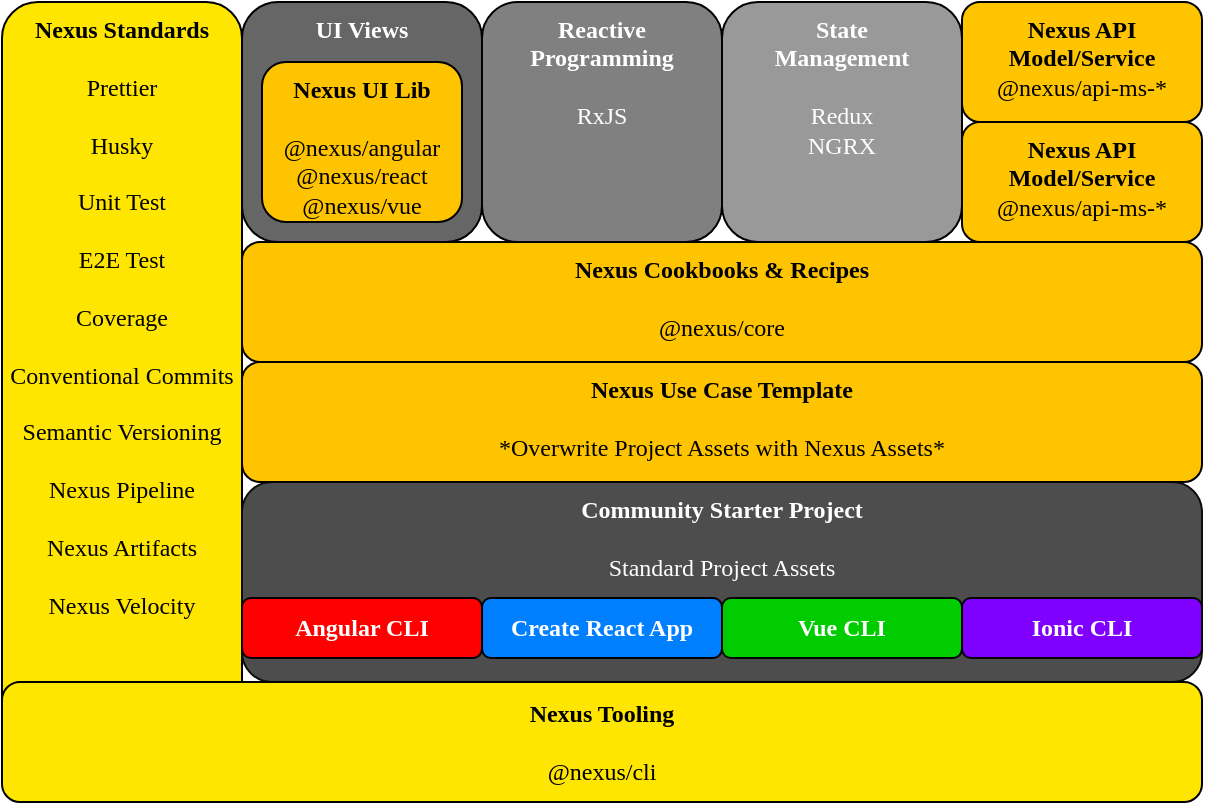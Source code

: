 <mxfile version="14.5.3" type="github">
  <diagram id="j0nWerrw2Snicfc2US4N" name="Page-1">
    <mxGraphModel dx="1554" dy="907" grid="1" gridSize="10" guides="1" tooltips="1" connect="1" arrows="1" fold="1" page="1" pageScale="1" pageWidth="850" pageHeight="1100" math="0" shadow="0">
      <root>
        <mxCell id="0" />
        <mxCell id="1" parent="0" />
        <mxCell id="zGtckxlxDOLURkBdo12I-1" value="&lt;b&gt;Nexus Standards&lt;/b&gt;&lt;br&gt;&lt;br&gt;Prettier&lt;br&gt;&lt;br&gt;Husky&lt;br&gt;&lt;br&gt;Unit Test&lt;br&gt;&lt;br&gt;E2E Test&lt;br&gt;&lt;br&gt;Coverage&lt;br&gt;&lt;br&gt;Conventional Commits&lt;br&gt;&lt;br&gt;Semantic Versioning&lt;br&gt;&lt;br&gt;Nexus Pipeline&lt;br&gt;&lt;br&gt;Nexus Artifacts&lt;br&gt;&lt;br&gt;Nexus Velocity" style="rounded=1;whiteSpace=wrap;html=1;fillColor=#FFE600;fontFamily=Tahoma;verticalAlign=top;spacingLeft=2;spacingRight=2;" vertex="1" parent="1">
          <mxGeometry x="10" y="20" width="120" height="400" as="geometry" />
        </mxCell>
        <mxCell id="zGtckxlxDOLURkBdo12I-2" value="&lt;b&gt;UI Views&lt;/b&gt;&lt;br&gt;&lt;br&gt;" style="rounded=1;whiteSpace=wrap;html=1;verticalAlign=top;fontColor=#FFFFFF;fontFamily=Tahoma;fillColor=#666666;" vertex="1" parent="1">
          <mxGeometry x="130" y="20" width="120" height="120" as="geometry" />
        </mxCell>
        <mxCell id="zGtckxlxDOLURkBdo12I-3" value="&lt;b&gt;Community Starter Project&lt;br&gt;&lt;/b&gt;&lt;br&gt;Standard Project Assets" style="rounded=1;whiteSpace=wrap;html=1;verticalAlign=top;strokeColor=#0D0D0D;fontColor=#FFFFFF;fillColor=#4D4D4D;fontFamily=Tahoma;" vertex="1" parent="1">
          <mxGeometry x="130" y="260" width="480" height="100" as="geometry" />
        </mxCell>
        <mxCell id="zGtckxlxDOLURkBdo12I-4" value="&lt;b&gt;Nexus Cookbooks &amp;amp; Recipes&lt;/b&gt;&lt;br&gt;&lt;br&gt;@nexus/core" style="rounded=1;whiteSpace=wrap;html=1;verticalAlign=top;strokeColor=#030201;fillColor=#FFC400;fontFamily=Tahoma;" vertex="1" parent="1">
          <mxGeometry x="130" y="140" width="480" height="60" as="geometry" />
        </mxCell>
        <mxCell id="zGtckxlxDOLURkBdo12I-5" value="Angular CLI" style="rounded=1;whiteSpace=wrap;html=1;fontStyle=1;fillColor=#FF0000;fontColor=#FFFFFF;fontFamily=Tahoma;" vertex="1" parent="1">
          <mxGeometry x="130" y="318" width="120" height="30" as="geometry" />
        </mxCell>
        <mxCell id="zGtckxlxDOLURkBdo12I-6" value="Create React App" style="rounded=1;whiteSpace=wrap;html=1;fontStyle=1;fillColor=#007FFF;fontColor=#FFFFFF;fontFamily=Tahoma;" vertex="1" parent="1">
          <mxGeometry x="250" y="318" width="120" height="30" as="geometry" />
        </mxCell>
        <mxCell id="zGtckxlxDOLURkBdo12I-7" value="Vue CLI" style="rounded=1;whiteSpace=wrap;html=1;fillColor=#00CC00;strokeColor=#040503;fontColor=#FFFFFF;fontStyle=1;fontFamily=Tahoma;" vertex="1" parent="1">
          <mxGeometry x="370" y="318" width="120" height="30" as="geometry" />
        </mxCell>
        <mxCell id="zGtckxlxDOLURkBdo12I-8" value="Ionic CLI" style="rounded=1;whiteSpace=wrap;html=1;strokeColor=#030303;fontColor=#FFFFFF;fontStyle=1;fontFamily=Tahoma;fillColor=#7F00FF;" vertex="1" parent="1">
          <mxGeometry x="490" y="318" width="120" height="30" as="geometry" />
        </mxCell>
        <mxCell id="zGtckxlxDOLURkBdo12I-9" value="&lt;b&gt;Nexus UI Lib&lt;/b&gt;&lt;br&gt;&lt;br&gt;@nexus/angular&lt;br&gt;@nexus/react&lt;br&gt;@nexus/vue" style="rounded=1;whiteSpace=wrap;html=1;verticalAlign=top;fillColor=#FFC400;fontFamily=Tahoma;" vertex="1" parent="1">
          <mxGeometry x="140" y="50" width="100" height="80" as="geometry" />
        </mxCell>
        <mxCell id="zGtckxlxDOLURkBdo12I-10" value="&lt;b&gt;State &lt;br&gt;Management&lt;br&gt;&lt;/b&gt;&lt;br&gt;Redux&lt;br&gt;NGRX" style="rounded=1;whiteSpace=wrap;html=1;verticalAlign=top;fontColor=#FFFFFF;fontFamily=Tahoma;fillColor=#999999;" vertex="1" parent="1">
          <mxGeometry x="370" y="20" width="120" height="120" as="geometry" />
        </mxCell>
        <mxCell id="zGtckxlxDOLURkBdo12I-11" value="&lt;b&gt;Reactive Programming&lt;/b&gt;&lt;br&gt;&lt;br&gt;RxJS" style="rounded=1;whiteSpace=wrap;html=1;verticalAlign=top;fontColor=#FFFFFF;fontFamily=Tahoma;fillColor=#808080;" vertex="1" parent="1">
          <mxGeometry x="250" y="20" width="120" height="120" as="geometry" />
        </mxCell>
        <mxCell id="zGtckxlxDOLURkBdo12I-12" value="&lt;b&gt;Nexus Tooling&lt;/b&gt;&lt;br&gt;&lt;br&gt;@nexus/cli" style="rounded=1;whiteSpace=wrap;html=1;fillColor=#ffe600;fontFamily=Tahoma;" vertex="1" parent="1">
          <mxGeometry x="10" y="360" width="600" height="60" as="geometry" />
        </mxCell>
        <mxCell id="zGtckxlxDOLURkBdo12I-13" value="&lt;b&gt;Nexus Use Case Template&lt;br&gt;&lt;/b&gt;&lt;br&gt;*Overwrite Project Assets with Nexus Assets*" style="rounded=1;whiteSpace=wrap;html=1;verticalAlign=top;fillColor=#FFC400;fontFamily=Tahoma;" vertex="1" parent="1">
          <mxGeometry x="130" y="200" width="480" height="60" as="geometry" />
        </mxCell>
        <mxCell id="zGtckxlxDOLURkBdo12I-14" value="&lt;b&gt;Nexus API Model/Service&lt;/b&gt;&lt;br&gt;@nexus/api-ms-*" style="rounded=1;whiteSpace=wrap;html=1;verticalAlign=top;fillColor=#FFC400;fontFamily=Tahoma;" vertex="1" parent="1">
          <mxGeometry x="490" y="20" width="120" height="60" as="geometry" />
        </mxCell>
        <mxCell id="zGtckxlxDOLURkBdo12I-15" value="&lt;b&gt;Nexus API Model/Service&lt;/b&gt;&lt;br&gt;@nexus/api-ms-*" style="rounded=1;whiteSpace=wrap;html=1;verticalAlign=top;fillColor=#FFC400;fontFamily=Tahoma;" vertex="1" parent="1">
          <mxGeometry x="490" y="80" width="120" height="60" as="geometry" />
        </mxCell>
      </root>
    </mxGraphModel>
  </diagram>
</mxfile>
